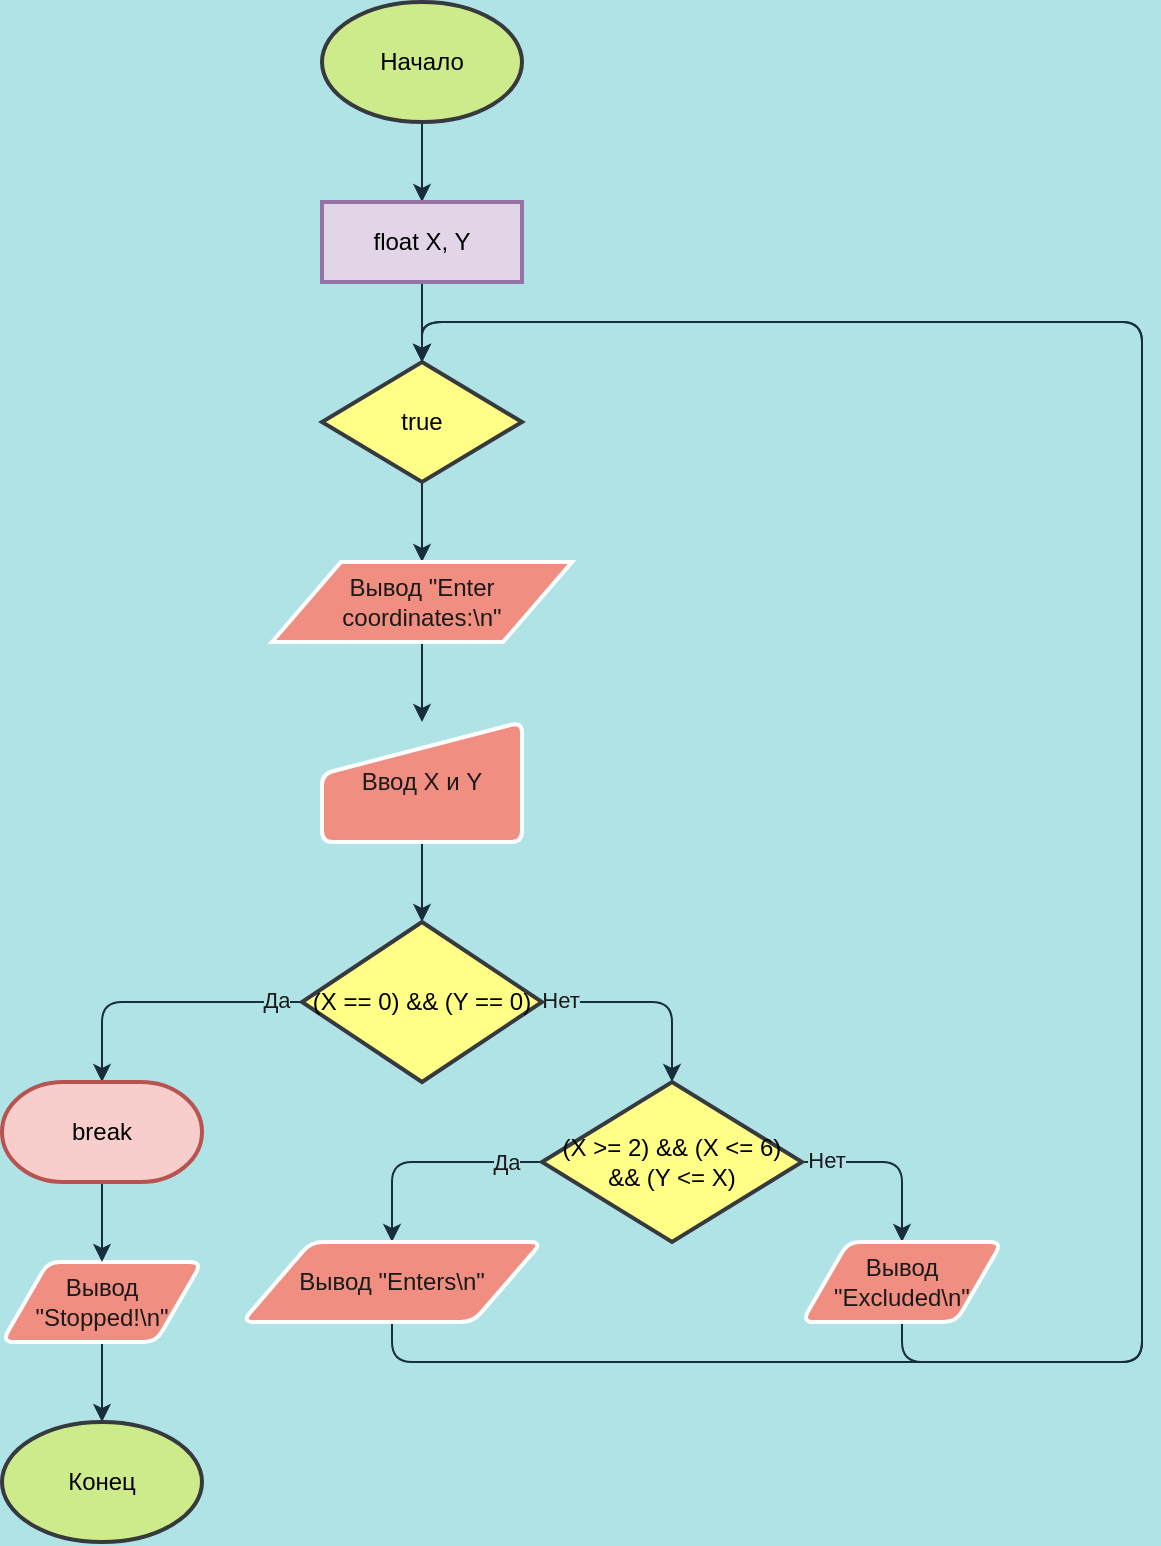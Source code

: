 <mxfile version="13.7.9" type="device" pages="3"><diagram id="mAFyhBWDX_GrwGTSO048" name="Лабораторная работа №1"><mxGraphModel dx="1550" dy="872" grid="1" gridSize="10" guides="1" tooltips="1" connect="1" arrows="1" fold="1" page="0" pageScale="1" pageWidth="827" pageHeight="1169" background="#B0E3E6" math="1" shadow="0"><root><mxCell id="G9plBw3bY8lThbfj6Zrf-0"/><mxCell id="G9plBw3bY8lThbfj6Zrf-1" parent="G9plBw3bY8lThbfj6Zrf-0"/><mxCell id="SLW2emgoAYWf_fvl0c-i-2" style="edgeStyle=orthogonalEdgeStyle;orthogonalLoop=1;jettySize=auto;html=1;exitX=0.5;exitY=1;exitDx=0;exitDy=0;exitPerimeter=0;entryX=0.5;entryY=0;entryDx=0;entryDy=0;strokeColor=#182E3E;labelBackgroundColor=#B0E3E6;fontColor=#1A1A1A;" parent="G9plBw3bY8lThbfj6Zrf-1" source="SLW2emgoAYWf_fvl0c-i-0" target="SLW2emgoAYWf_fvl0c-i-1" edge="1"><mxGeometry relative="1" as="geometry"/></mxCell><mxCell id="SLW2emgoAYWf_fvl0c-i-0" value="Начало" style="strokeWidth=2;html=1;shape=mxgraph.flowchart.start_1;whiteSpace=wrap;fillColor=#cdeb8b;strokeColor=#36393d;" parent="G9plBw3bY8lThbfj6Zrf-1" vertex="1"><mxGeometry x="310" y="120" width="100" height="60" as="geometry"/></mxCell><mxCell id="igZDjIELHNzp45EnL43Q-1" style="edgeStyle=orthogonalEdgeStyle;orthogonalLoop=1;jettySize=auto;html=1;exitX=0.5;exitY=1;exitDx=0;exitDy=0;entryX=0.5;entryY=0;entryDx=0;entryDy=0;entryPerimeter=0;strokeColor=#182E3E;labelBackgroundColor=#B0E3E6;fontColor=#1A1A1A;" parent="G9plBw3bY8lThbfj6Zrf-1" source="SLW2emgoAYWf_fvl0c-i-1" target="igZDjIELHNzp45EnL43Q-0" edge="1"><mxGeometry relative="1" as="geometry"/></mxCell><mxCell id="SLW2emgoAYWf_fvl0c-i-1" value="float X, Y" style="whiteSpace=wrap;html=1;absoluteArcSize=1;arcSize=14;strokeWidth=2;fillColor=#e1d5e7;strokeColor=#9673a6;" parent="G9plBw3bY8lThbfj6Zrf-1" vertex="1"><mxGeometry x="310" y="220" width="100" height="40" as="geometry"/></mxCell><mxCell id="cF2SJ4mD9viUwfjzxQLq-0" style="edgeStyle=orthogonalEdgeStyle;orthogonalLoop=1;jettySize=auto;html=1;exitX=0.5;exitY=1;exitDx=0;exitDy=0;exitPerimeter=0;entryX=0.5;entryY=0;entryDx=0;entryDy=0;strokeColor=#182E3E;labelBackgroundColor=#B0E3E6;fontColor=#1A1A1A;" parent="G9plBw3bY8lThbfj6Zrf-1" source="igZDjIELHNzp45EnL43Q-0" target="igZDjIELHNzp45EnL43Q-6" edge="1"><mxGeometry relative="1" as="geometry"/></mxCell><mxCell id="igZDjIELHNzp45EnL43Q-0" value="true" style="strokeWidth=2;html=1;shape=mxgraph.flowchart.decision;whiteSpace=wrap;fillColor=#ffff88;strokeColor=#36393d;" parent="G9plBw3bY8lThbfj6Zrf-1" vertex="1"><mxGeometry x="310" y="300" width="100" height="60" as="geometry"/></mxCell><mxCell id="cF2SJ4mD9viUwfjzxQLq-2" style="edgeStyle=orthogonalEdgeStyle;rounded=1;sketch=0;orthogonalLoop=1;jettySize=auto;html=1;exitX=0.5;exitY=1;exitDx=0;exitDy=0;entryX=0.5;entryY=0;entryDx=0;entryDy=0;strokeColor=#182E3E;labelBackgroundColor=#B0E3E6;fontColor=#1A1A1A;" parent="G9plBw3bY8lThbfj6Zrf-1" source="igZDjIELHNzp45EnL43Q-6" target="cF2SJ4mD9viUwfjzxQLq-1" edge="1"><mxGeometry relative="1" as="geometry"/></mxCell><mxCell id="igZDjIELHNzp45EnL43Q-6" value="Вывод &quot;Enter coordinates:\n&quot;" style="shape=parallelogram;html=1;strokeWidth=2;perimeter=parallelogramPerimeter;whiteSpace=wrap;arcSize=12;size=0.23;fillColor=#F08E81;fontColor=#1A1A1A;strokeColor=#FFFFFF;" parent="G9plBw3bY8lThbfj6Zrf-1" vertex="1"><mxGeometry x="285" y="400" width="150" height="40" as="geometry"/></mxCell><mxCell id="cF2SJ4mD9viUwfjzxQLq-4" style="edgeStyle=orthogonalEdgeStyle;rounded=1;sketch=0;orthogonalLoop=1;jettySize=auto;html=1;exitX=0.5;exitY=1;exitDx=0;exitDy=0;entryX=0.5;entryY=0;entryDx=0;entryDy=0;entryPerimeter=0;strokeColor=#182E3E;labelBackgroundColor=#B0E3E6;fontColor=#1A1A1A;" parent="G9plBw3bY8lThbfj6Zrf-1" source="cF2SJ4mD9viUwfjzxQLq-1" target="cF2SJ4mD9viUwfjzxQLq-3" edge="1"><mxGeometry relative="1" as="geometry"/></mxCell><mxCell id="cF2SJ4mD9viUwfjzxQLq-1" value="Ввод X и Y" style="html=1;strokeWidth=2;shape=manualInput;whiteSpace=wrap;rounded=1;size=26;arcSize=11;sketch=0;fillColor=#F08E81;fontColor=#1A1A1A;strokeColor=#FFFFFF;" parent="G9plBw3bY8lThbfj6Zrf-1" vertex="1"><mxGeometry x="310" y="480" width="100" height="60" as="geometry"/></mxCell><mxCell id="cF2SJ4mD9viUwfjzxQLq-10" style="edgeStyle=orthogonalEdgeStyle;rounded=1;sketch=0;orthogonalLoop=1;jettySize=auto;html=1;exitX=0;exitY=0.5;exitDx=0;exitDy=0;exitPerimeter=0;entryX=0.5;entryY=0;entryDx=0;entryDy=0;strokeColor=#182E3E;entryPerimeter=0;labelBackgroundColor=#B0E3E6;fontColor=#1A1A1A;" parent="G9plBw3bY8lThbfj6Zrf-1" source="cF2SJ4mD9viUwfjzxQLq-3" target="cF2SJ4mD9viUwfjzxQLq-6" edge="1"><mxGeometry relative="1" as="geometry"/></mxCell><mxCell id="MZqHm06f9qYiXyNxkGmc-0" value="Да" style="edgeLabel;html=1;align=center;verticalAlign=middle;resizable=0;points=[];fontColor=#1A1A1A;labelBackgroundColor=#B0E3E6;" parent="cF2SJ4mD9viUwfjzxQLq-10" vertex="1" connectable="0"><mxGeometry x="-0.816" y="-1" relative="1" as="geometry"><mxPoint as="offset"/></mxGeometry></mxCell><mxCell id="MZqHm06f9qYiXyNxkGmc-2" style="edgeStyle=orthogonalEdgeStyle;rounded=1;sketch=0;orthogonalLoop=1;jettySize=auto;html=1;exitX=1;exitY=0.5;exitDx=0;exitDy=0;exitPerimeter=0;entryX=0.5;entryY=0;entryDx=0;entryDy=0;entryPerimeter=0;strokeColor=#182E3E;labelBackgroundColor=#B0E3E6;fontColor=#1A1A1A;" parent="G9plBw3bY8lThbfj6Zrf-1" source="cF2SJ4mD9viUwfjzxQLq-3" target="MZqHm06f9qYiXyNxkGmc-1" edge="1"><mxGeometry relative="1" as="geometry"/></mxCell><mxCell id="MZqHm06f9qYiXyNxkGmc-3" value="Нет" style="edgeLabel;html=1;align=center;verticalAlign=middle;resizable=0;points=[];fontColor=#1A1A1A;labelBackgroundColor=#B0E3E6;" parent="MZqHm06f9qYiXyNxkGmc-2" vertex="1" connectable="0"><mxGeometry x="-0.838" y="1" relative="1" as="geometry"><mxPoint as="offset"/></mxGeometry></mxCell><mxCell id="cF2SJ4mD9viUwfjzxQLq-3" value="(X == 0) &amp;amp;&amp;amp; (Y == 0)" style="strokeWidth=2;html=1;shape=mxgraph.flowchart.decision;whiteSpace=wrap;fillColor=#ffff88;strokeColor=#36393d;" parent="G9plBw3bY8lThbfj6Zrf-1" vertex="1"><mxGeometry x="300" y="580" width="120" height="80" as="geometry"/></mxCell><mxCell id="l-uNbgESqqcKpap4mWmj-1" style="edgeStyle=orthogonalEdgeStyle;rounded=1;sketch=0;orthogonalLoop=1;jettySize=auto;html=1;exitX=0.5;exitY=1;exitDx=0;exitDy=0;entryX=0.5;entryY=0;entryDx=0;entryDy=0;entryPerimeter=0;strokeColor=#182E3E;labelBackgroundColor=#B0E3E6;fontColor=#1A1A1A;" parent="G9plBw3bY8lThbfj6Zrf-1" source="cF2SJ4mD9viUwfjzxQLq-5" target="cF2SJ4mD9viUwfjzxQLq-7" edge="1"><mxGeometry relative="1" as="geometry"/></mxCell><mxCell id="cF2SJ4mD9viUwfjzxQLq-5" value="Вывод &quot;Stopped!\n&quot;" style="shape=parallelogram;html=1;strokeWidth=2;perimeter=parallelogramPerimeter;whiteSpace=wrap;rounded=1;arcSize=12;size=0.23;sketch=0;fillColor=#F08E81;fontColor=#1A1A1A;strokeColor=#FFFFFF;" parent="G9plBw3bY8lThbfj6Zrf-1" vertex="1"><mxGeometry x="150" y="750" width="100" height="40" as="geometry"/></mxCell><mxCell id="l-uNbgESqqcKpap4mWmj-0" style="edgeStyle=orthogonalEdgeStyle;rounded=1;sketch=0;orthogonalLoop=1;jettySize=auto;html=1;exitX=0.5;exitY=1;exitDx=0;exitDy=0;exitPerimeter=0;entryX=0.5;entryY=0;entryDx=0;entryDy=0;strokeColor=#182E3E;labelBackgroundColor=#B0E3E6;fontColor=#1A1A1A;" parent="G9plBw3bY8lThbfj6Zrf-1" source="cF2SJ4mD9viUwfjzxQLq-6" target="cF2SJ4mD9viUwfjzxQLq-5" edge="1"><mxGeometry relative="1" as="geometry"/></mxCell><mxCell id="cF2SJ4mD9viUwfjzxQLq-6" value="break" style="strokeWidth=2;html=1;shape=mxgraph.flowchart.terminator;whiteSpace=wrap;rounded=0;sketch=0;fillColor=#f8cecc;strokeColor=#b85450;" parent="G9plBw3bY8lThbfj6Zrf-1" vertex="1"><mxGeometry x="150" y="660" width="100" height="50" as="geometry"/></mxCell><mxCell id="cF2SJ4mD9viUwfjzxQLq-7" value="Конец" style="strokeWidth=2;html=1;shape=mxgraph.flowchart.start_1;whiteSpace=wrap;fillColor=#cdeb8b;strokeColor=#36393d;" parent="G9plBw3bY8lThbfj6Zrf-1" vertex="1"><mxGeometry x="150" y="830" width="100" height="60" as="geometry"/></mxCell><mxCell id="MZqHm06f9qYiXyNxkGmc-6" style="edgeStyle=orthogonalEdgeStyle;rounded=1;sketch=0;orthogonalLoop=1;jettySize=auto;html=1;exitX=0;exitY=0.5;exitDx=0;exitDy=0;exitPerimeter=0;entryX=0.5;entryY=0;entryDx=0;entryDy=0;strokeColor=#182E3E;labelBackgroundColor=#B0E3E6;fontColor=#1A1A1A;" parent="G9plBw3bY8lThbfj6Zrf-1" source="MZqHm06f9qYiXyNxkGmc-1" target="MZqHm06f9qYiXyNxkGmc-4" edge="1"><mxGeometry relative="1" as="geometry"/></mxCell><mxCell id="MZqHm06f9qYiXyNxkGmc-8" value="Да" style="edgeLabel;html=1;align=center;verticalAlign=middle;resizable=0;points=[];fontColor=#1A1A1A;labelBackgroundColor=#B0E3E6;" parent="MZqHm06f9qYiXyNxkGmc-6" vertex="1" connectable="0"><mxGeometry x="-0.683" relative="1" as="geometry"><mxPoint as="offset"/></mxGeometry></mxCell><mxCell id="MZqHm06f9qYiXyNxkGmc-7" style="edgeStyle=orthogonalEdgeStyle;rounded=1;sketch=0;orthogonalLoop=1;jettySize=auto;html=1;exitX=1;exitY=0.5;exitDx=0;exitDy=0;exitPerimeter=0;entryX=0.5;entryY=0;entryDx=0;entryDy=0;strokeColor=#182E3E;labelBackgroundColor=#B0E3E6;fontColor=#1A1A1A;" parent="G9plBw3bY8lThbfj6Zrf-1" source="MZqHm06f9qYiXyNxkGmc-1" target="MZqHm06f9qYiXyNxkGmc-5" edge="1"><mxGeometry relative="1" as="geometry"/></mxCell><mxCell id="MZqHm06f9qYiXyNxkGmc-9" value="Нет" style="edgeLabel;html=1;align=center;verticalAlign=middle;resizable=0;points=[];fontColor=#1A1A1A;labelBackgroundColor=#B0E3E6;" parent="MZqHm06f9qYiXyNxkGmc-7" vertex="1" connectable="0"><mxGeometry x="-0.747" y="1" relative="1" as="geometry"><mxPoint as="offset"/></mxGeometry></mxCell><mxCell id="MZqHm06f9qYiXyNxkGmc-1" value="(X &amp;gt;= 2) &amp;amp;&amp;amp; (X &amp;lt;= 6) &amp;amp;&amp;amp; (Y &amp;lt;= X)" style="strokeWidth=2;html=1;shape=mxgraph.flowchart.decision;whiteSpace=wrap;fillColor=#ffff88;strokeColor=#36393d;" parent="G9plBw3bY8lThbfj6Zrf-1" vertex="1"><mxGeometry x="420" y="660" width="130" height="80" as="geometry"/></mxCell><mxCell id="MZqHm06f9qYiXyNxkGmc-10" style="edgeStyle=orthogonalEdgeStyle;rounded=1;sketch=0;orthogonalLoop=1;jettySize=auto;html=1;exitX=0.5;exitY=1;exitDx=0;exitDy=0;entryX=0.5;entryY=0;entryDx=0;entryDy=0;entryPerimeter=0;strokeColor=#182E3E;labelBackgroundColor=#B0E3E6;fontColor=#1A1A1A;" parent="G9plBw3bY8lThbfj6Zrf-1" source="MZqHm06f9qYiXyNxkGmc-4" target="igZDjIELHNzp45EnL43Q-0" edge="1"><mxGeometry relative="1" as="geometry"><Array as="points"><mxPoint x="345" y="800"/><mxPoint x="720" y="800"/><mxPoint x="720" y="280"/><mxPoint x="360" y="280"/></Array></mxGeometry></mxCell><mxCell id="MZqHm06f9qYiXyNxkGmc-4" value="Вывод &quot;Enters\n&quot;" style="shape=parallelogram;html=1;strokeWidth=2;perimeter=parallelogramPerimeter;whiteSpace=wrap;rounded=1;arcSize=12;size=0.23;sketch=0;fillColor=#F08E81;fontColor=#1A1A1A;strokeColor=#FFFFFF;" parent="G9plBw3bY8lThbfj6Zrf-1" vertex="1"><mxGeometry x="270" y="740" width="150" height="40" as="geometry"/></mxCell><mxCell id="MZqHm06f9qYiXyNxkGmc-11" style="edgeStyle=orthogonalEdgeStyle;rounded=1;sketch=0;orthogonalLoop=1;jettySize=auto;html=1;exitX=0.5;exitY=1;exitDx=0;exitDy=0;strokeColor=#182E3E;entryX=0.5;entryY=0;entryDx=0;entryDy=0;entryPerimeter=0;labelBackgroundColor=#B0E3E6;fontColor=#1A1A1A;" parent="G9plBw3bY8lThbfj6Zrf-1" source="MZqHm06f9qYiXyNxkGmc-5" target="igZDjIELHNzp45EnL43Q-0" edge="1"><mxGeometry relative="1" as="geometry"><mxPoint x="470" y="82" as="targetPoint"/><Array as="points"><mxPoint x="600" y="800"/><mxPoint x="720" y="800"/><mxPoint x="720" y="280"/><mxPoint x="360" y="280"/></Array></mxGeometry></mxCell><mxCell id="MZqHm06f9qYiXyNxkGmc-5" value="Вывод &quot;Excluded\n&quot;" style="shape=parallelogram;html=1;strokeWidth=2;perimeter=parallelogramPerimeter;whiteSpace=wrap;rounded=1;arcSize=12;size=0.23;sketch=0;fillColor=#F08E81;fontColor=#1A1A1A;strokeColor=#FFFFFF;" parent="G9plBw3bY8lThbfj6Zrf-1" vertex="1"><mxGeometry x="550" y="740" width="100" height="40" as="geometry"/></mxCell></root></mxGraphModel></diagram><diagram id="1ipwxYkL5Cu0_ccPEHRP" name="Лабораторная работа №2"><mxGraphModel dx="1550" dy="872" grid="1" gridSize="10" guides="1" tooltips="1" connect="1" arrows="1" fold="1" page="0" pageScale="1" pageWidth="827" pageHeight="1169" background="#B0E3E6" math="1" shadow="0"><root><mxCell id="leu-T_1lMhwZ-TVotaKy-0"/><mxCell id="leu-T_1lMhwZ-TVotaKy-1" parent="leu-T_1lMhwZ-TVotaKy-0"/><mxCell id="JIE_nDlFo2T47g6fREPc-4" style="edgeStyle=orthogonalEdgeStyle;rounded=1;sketch=0;orthogonalLoop=1;jettySize=auto;html=1;exitX=0.5;exitY=1;exitDx=0;exitDy=0;exitPerimeter=0;strokeColor=#182E3E;entryX=0.5;entryY=0;entryDx=0;entryDy=0;fontColor=#1A1A1A;labelBackgroundColor=#B0E3E6;" parent="leu-T_1lMhwZ-TVotaKy-1" source="JIE_nDlFo2T47g6fREPc-0" target="JIE_nDlFo2T47g6fREPc-2" edge="1"><mxGeometry relative="1" as="geometry"><mxPoint x="260" y="280" as="targetPoint"/></mxGeometry></mxCell><mxCell id="JIE_nDlFo2T47g6fREPc-0" value="Начало" style="strokeWidth=2;html=1;shape=mxgraph.flowchart.start_1;whiteSpace=wrap;fillColor=#cdeb8b;strokeColor=#36393d;" parent="leu-T_1lMhwZ-TVotaKy-1" vertex="1"><mxGeometry x="200" y="180" width="100" height="60" as="geometry"/></mxCell><mxCell id="Hmft0LOQHw7HdtZDnzp7-7" style="edgeStyle=orthogonalEdgeStyle;rounded=1;sketch=0;orthogonalLoop=1;jettySize=auto;html=1;exitX=0.5;exitY=1;exitDx=0;exitDy=0;entryX=0.5;entryY=0;entryDx=0;entryDy=0;strokeColor=#182E3E;fontColor=#1A1A1A;labelBackgroundColor=#B0E3E6;" parent="leu-T_1lMhwZ-TVotaKy-1" source="JIE_nDlFo2T47g6fREPc-2" target="Hmft0LOQHw7HdtZDnzp7-2" edge="1"><mxGeometry relative="1" as="geometry"/></mxCell><mxCell id="JIE_nDlFo2T47g6fREPc-2" value="int X" style="whiteSpace=wrap;html=1;absoluteArcSize=1;arcSize=14;strokeWidth=2;fillColor=#e1d5e7;strokeColor=#9673a6;" parent="leu-T_1lMhwZ-TVotaKy-1" vertex="1"><mxGeometry x="200" y="280" width="100" height="40" as="geometry"/></mxCell><mxCell id="MKU-F4-Lv1ljW1yEYbeJ-2" style="edgeStyle=orthogonalEdgeStyle;rounded=1;sketch=0;orthogonalLoop=1;jettySize=auto;html=1;exitX=0.5;exitY=1;exitDx=0;exitDy=0;entryX=0.5;entryY=0;entryDx=0;entryDy=0;entryPerimeter=0;strokeColor=#182E3E;fontColor=#1A1A1A;labelBackgroundColor=#B0E3E6;" parent="leu-T_1lMhwZ-TVotaKy-1" source="JIE_nDlFo2T47g6fREPc-3" target="MKU-F4-Lv1ljW1yEYbeJ-1" edge="1"><mxGeometry relative="1" as="geometry"/></mxCell><mxCell id="JIE_nDlFo2T47g6fREPc-3" value="Вывод &quot;Enter numbers:\n&quot;" style="shape=parallelogram;html=1;strokeWidth=2;perimeter=parallelogramPerimeter;whiteSpace=wrap;rounded=1;arcSize=12;size=0.23;sketch=0;fillColor=#F08E81;fontColor=#1A1A1A;strokeColor=#FFFFFF;" parent="leu-T_1lMhwZ-TVotaKy-1" vertex="1"><mxGeometry x="190" y="680" width="120" height="40" as="geometry"/></mxCell><mxCell id="Hmft0LOQHw7HdtZDnzp7-4" style="edgeStyle=orthogonalEdgeStyle;rounded=1;sketch=0;orthogonalLoop=1;jettySize=auto;html=1;exitX=0.5;exitY=1;exitDx=0;exitDy=0;entryX=0.5;entryY=0;entryDx=0;entryDy=0;strokeColor=#182E3E;fontColor=#1A1A1A;labelBackgroundColor=#B0E3E6;" parent="leu-T_1lMhwZ-TVotaKy-1" source="Hmft0LOQHw7HdtZDnzp7-0" target="Hmft0LOQHw7HdtZDnzp7-3" edge="1"><mxGeometry relative="1" as="geometry"/></mxCell><mxCell id="Hmft0LOQHw7HdtZDnzp7-0" value="int numberSum = 0" style="whiteSpace=wrap;html=1;absoluteArcSize=1;arcSize=14;strokeWidth=2;fillColor=#e1d5e7;strokeColor=#9673a6;" parent="leu-T_1lMhwZ-TVotaKy-1" vertex="1"><mxGeometry x="195" y="520" width="110" height="40" as="geometry"/></mxCell><mxCell id="Hmft0LOQHw7HdtZDnzp7-5" style="edgeStyle=orthogonalEdgeStyle;rounded=1;sketch=0;orthogonalLoop=1;jettySize=auto;html=1;exitX=0.5;exitY=1;exitDx=0;exitDy=0;entryX=0.5;entryY=0;entryDx=0;entryDy=0;strokeColor=#182E3E;fontColor=#1A1A1A;labelBackgroundColor=#B0E3E6;" parent="leu-T_1lMhwZ-TVotaKy-1" source="Hmft0LOQHw7HdtZDnzp7-1" target="Hmft0LOQHw7HdtZDnzp7-0" edge="1"><mxGeometry relative="1" as="geometry"/></mxCell><mxCell id="Hmft0LOQHw7HdtZDnzp7-1" value="int numberAmount" style="whiteSpace=wrap;html=1;absoluteArcSize=1;arcSize=14;strokeWidth=2;fillColor=#e1d5e7;strokeColor=#9673a6;" parent="leu-T_1lMhwZ-TVotaKy-1" vertex="1"><mxGeometry x="195" y="440" width="110" height="40" as="geometry"/></mxCell><mxCell id="Hmft0LOQHw7HdtZDnzp7-6" style="edgeStyle=orthogonalEdgeStyle;rounded=1;sketch=0;orthogonalLoop=1;jettySize=auto;html=1;exitX=0.5;exitY=1;exitDx=0;exitDy=0;strokeColor=#182E3E;entryX=0.5;entryY=0;entryDx=0;entryDy=0;fontColor=#1A1A1A;labelBackgroundColor=#B0E3E6;" parent="leu-T_1lMhwZ-TVotaKy-1" source="Hmft0LOQHw7HdtZDnzp7-2" target="Hmft0LOQHw7HdtZDnzp7-1" edge="1"><mxGeometry relative="1" as="geometry"><mxPoint x="220" y="380" as="targetPoint"/></mxGeometry></mxCell><mxCell id="Hmft0LOQHw7HdtZDnzp7-2" value="int minNumber" style="whiteSpace=wrap;html=1;absoluteArcSize=1;arcSize=14;strokeWidth=2;fillColor=#e1d5e7;strokeColor=#9673a6;" parent="leu-T_1lMhwZ-TVotaKy-1" vertex="1"><mxGeometry x="200" y="360" width="100" height="40" as="geometry"/></mxCell><mxCell id="MKU-F4-Lv1ljW1yEYbeJ-0" style="edgeStyle=orthogonalEdgeStyle;rounded=1;sketch=0;orthogonalLoop=1;jettySize=auto;html=1;exitX=0.5;exitY=1;exitDx=0;exitDy=0;entryX=0.5;entryY=0;entryDx=0;entryDy=0;strokeColor=#182E3E;fontColor=#1A1A1A;labelBackgroundColor=#B0E3E6;" parent="leu-T_1lMhwZ-TVotaKy-1" source="Hmft0LOQHw7HdtZDnzp7-3" target="JIE_nDlFo2T47g6fREPc-3" edge="1"><mxGeometry relative="1" as="geometry"/></mxCell><mxCell id="Hmft0LOQHw7HdtZDnzp7-3" value="int positiveAmount = 0" style="whiteSpace=wrap;html=1;absoluteArcSize=1;arcSize=14;strokeWidth=2;fillColor=#e1d5e7;strokeColor=#9673a6;" parent="leu-T_1lMhwZ-TVotaKy-1" vertex="1"><mxGeometry x="185" y="600" width="130" height="40" as="geometry"/></mxCell><mxCell id="Ih4J4B_DoUF8g0AUkNLF-1" style="edgeStyle=orthogonalEdgeStyle;rounded=1;sketch=0;orthogonalLoop=1;jettySize=auto;html=1;exitX=0.5;exitY=1;exitDx=0;exitDy=0;exitPerimeter=0;strokeColor=#182E3E;fontColor=#1A1A1A;labelBackgroundColor=#B0E3E6;" parent="leu-T_1lMhwZ-TVotaKy-1" source="MKU-F4-Lv1ljW1yEYbeJ-1" target="Ih4J4B_DoUF8g0AUkNLF-0" edge="1"><mxGeometry relative="1" as="geometry"/></mxCell><mxCell id="MKU-F4-Lv1ljW1yEYbeJ-1" value="true" style="strokeWidth=2;html=1;shape=mxgraph.flowchart.decision;whiteSpace=wrap;fillColor=#ffff88;strokeColor=#36393d;" parent="leu-T_1lMhwZ-TVotaKy-1" vertex="1"><mxGeometry x="200" y="760" width="100" height="60" as="geometry"/></mxCell><mxCell id="Ih4J4B_DoUF8g0AUkNLF-3" style="edgeStyle=orthogonalEdgeStyle;rounded=1;sketch=0;orthogonalLoop=1;jettySize=auto;html=1;exitX=0.5;exitY=1;exitDx=0;exitDy=0;entryX=0.5;entryY=0;entryDx=0;entryDy=0;entryPerimeter=0;strokeColor=#182E3E;fontColor=#1A1A1A;labelBackgroundColor=#B0E3E6;" parent="leu-T_1lMhwZ-TVotaKy-1" source="Ih4J4B_DoUF8g0AUkNLF-0" target="Ih4J4B_DoUF8g0AUkNLF-2" edge="1"><mxGeometry relative="1" as="geometry"/></mxCell><mxCell id="Ih4J4B_DoUF8g0AUkNLF-0" value="Ввод X" style="html=1;strokeWidth=2;shape=manualInput;whiteSpace=wrap;rounded=1;size=26;arcSize=11;sketch=0;fillColor=#F08E81;fontColor=#1A1A1A;strokeColor=#FFFFFF;" parent="leu-T_1lMhwZ-TVotaKy-1" vertex="1"><mxGeometry x="200" y="860" width="100" height="60" as="geometry"/></mxCell><mxCell id="Ih4J4B_DoUF8g0AUkNLF-5" style="edgeStyle=orthogonalEdgeStyle;rounded=1;sketch=0;orthogonalLoop=1;jettySize=auto;html=1;exitX=0;exitY=0.5;exitDx=0;exitDy=0;exitPerimeter=0;entryX=0.5;entryY=0;entryDx=0;entryDy=0;entryPerimeter=0;strokeColor=#182E3E;fontColor=#1A1A1A;labelBackgroundColor=#B0E3E6;" parent="leu-T_1lMhwZ-TVotaKy-1" source="Ih4J4B_DoUF8g0AUkNLF-2" target="Ih4J4B_DoUF8g0AUkNLF-4" edge="1"><mxGeometry relative="1" as="geometry"/></mxCell><mxCell id="Ih4J4B_DoUF8g0AUkNLF-17" value="Да" style="edgeLabel;html=1;align=center;verticalAlign=middle;resizable=0;points=[];fontColor=#1A1A1A;labelBackgroundColor=#B0E3E6;" parent="Ih4J4B_DoUF8g0AUkNLF-5" vertex="1" connectable="0"><mxGeometry x="-0.608" relative="1" as="geometry"><mxPoint as="offset"/></mxGeometry></mxCell><mxCell id="Ih4J4B_DoUF8g0AUkNLF-19" style="edgeStyle=orthogonalEdgeStyle;rounded=1;sketch=0;orthogonalLoop=1;jettySize=auto;html=1;exitX=1;exitY=0.5;exitDx=0;exitDy=0;exitPerimeter=0;entryX=0.5;entryY=0;entryDx=0;entryDy=0;entryPerimeter=0;strokeColor=#182E3E;fontColor=#1A1A1A;labelBackgroundColor=#B0E3E6;" parent="leu-T_1lMhwZ-TVotaKy-1" source="Ih4J4B_DoUF8g0AUkNLF-2" target="Ih4J4B_DoUF8g0AUkNLF-18" edge="1"><mxGeometry relative="1" as="geometry"/></mxCell><mxCell id="Ih4J4B_DoUF8g0AUkNLF-21" value="Нет" style="edgeLabel;html=1;align=center;verticalAlign=middle;resizable=0;points=[];fontColor=#1A1A1A;labelBackgroundColor=#B0E3E6;" parent="Ih4J4B_DoUF8g0AUkNLF-19" vertex="1" connectable="0"><mxGeometry x="-0.743" relative="1" as="geometry"><mxPoint as="offset"/></mxGeometry></mxCell><mxCell id="Ih4J4B_DoUF8g0AUkNLF-2" value="X == 0" style="strokeWidth=2;html=1;shape=mxgraph.flowchart.decision;whiteSpace=wrap;fillColor=#ffff88;strokeColor=#36393d;" parent="leu-T_1lMhwZ-TVotaKy-1" vertex="1"><mxGeometry x="200" y="960" width="100" height="60" as="geometry"/></mxCell><mxCell id="Ih4J4B_DoUF8g0AUkNLF-8" style="edgeStyle=orthogonalEdgeStyle;rounded=1;sketch=0;orthogonalLoop=1;jettySize=auto;html=1;exitX=0.5;exitY=1;exitDx=0;exitDy=0;exitPerimeter=0;entryX=0.5;entryY=0;entryDx=0;entryDy=0;strokeColor=#182E3E;fontColor=#1A1A1A;labelBackgroundColor=#B0E3E6;" parent="leu-T_1lMhwZ-TVotaKy-1" source="Ih4J4B_DoUF8g0AUkNLF-4" target="Ih4J4B_DoUF8g0AUkNLF-7" edge="1"><mxGeometry relative="1" as="geometry"/></mxCell><mxCell id="Ih4J4B_DoUF8g0AUkNLF-4" value="break" style="strokeWidth=2;html=1;shape=mxgraph.flowchart.terminator;whiteSpace=wrap;rounded=0;sketch=0;fillColor=#f8cecc;strokeColor=#b85450;" parent="leu-T_1lMhwZ-TVotaKy-1" vertex="1"><mxGeometry x="100" y="1020" width="100" height="50" as="geometry"/></mxCell><mxCell id="Ih4J4B_DoUF8g0AUkNLF-16" style="edgeStyle=orthogonalEdgeStyle;rounded=1;sketch=0;orthogonalLoop=1;jettySize=auto;html=1;exitX=0.5;exitY=1;exitDx=0;exitDy=0;entryX=0.5;entryY=0;entryDx=0;entryDy=0;strokeColor=#182E3E;fontColor=#1A1A1A;labelBackgroundColor=#B0E3E6;" parent="leu-T_1lMhwZ-TVotaKy-1" source="Ih4J4B_DoUF8g0AUkNLF-7" target="Ih4J4B_DoUF8g0AUkNLF-9" edge="1"><mxGeometry relative="1" as="geometry"/></mxCell><mxCell id="Ih4J4B_DoUF8g0AUkNLF-7" value="int averageNumber = float(numberSum) / (numberAmount == 0) ? 1 : numberAmout;" style="whiteSpace=wrap;html=1;absoluteArcSize=1;arcSize=14;strokeWidth=2;fillColor=#e1d5e7;strokeColor=#9673a6;" parent="leu-T_1lMhwZ-TVotaKy-1" vertex="1"><mxGeometry x="45" y="1110" width="210" height="50" as="geometry"/></mxCell><mxCell id="Ih4J4B_DoUF8g0AUkNLF-15" style="edgeStyle=orthogonalEdgeStyle;rounded=1;sketch=0;orthogonalLoop=1;jettySize=auto;html=1;exitX=0.5;exitY=1;exitDx=0;exitDy=0;entryX=0.5;entryY=0;entryDx=0;entryDy=0;strokeColor=#182E3E;fontColor=#1A1A1A;labelBackgroundColor=#B0E3E6;" parent="leu-T_1lMhwZ-TVotaKy-1" source="Ih4J4B_DoUF8g0AUkNLF-9" target="Ih4J4B_DoUF8g0AUkNLF-10" edge="1"><mxGeometry relative="1" as="geometry"/></mxCell><mxCell id="Ih4J4B_DoUF8g0AUkNLF-9" value="Вывод &quot;Minimum number: &quot;, minNumber и перенос на новую строку" style="shape=parallelogram;strokeWidth=2;perimeter=parallelogramPerimeter;rounded=1;arcSize=12;size=0.23;sketch=0;fillColor=#F08E81;fontColor=#1A1A1A;strokeColor=#FFFFFF;horizontal=1;labelBorderColor=none;whiteSpace=wrap;" parent="leu-T_1lMhwZ-TVotaKy-1" vertex="1"><mxGeometry x="40" y="1200" width="220" height="40" as="geometry"/></mxCell><mxCell id="Ih4J4B_DoUF8g0AUkNLF-14" style="edgeStyle=orthogonalEdgeStyle;rounded=1;sketch=0;orthogonalLoop=1;jettySize=auto;html=1;exitX=0.5;exitY=1;exitDx=0;exitDy=0;entryX=0.5;entryY=0;entryDx=0;entryDy=0;strokeColor=#182E3E;fontColor=#1A1A1A;labelBackgroundColor=#B0E3E6;" parent="leu-T_1lMhwZ-TVotaKy-1" source="Ih4J4B_DoUF8g0AUkNLF-10" target="Ih4J4B_DoUF8g0AUkNLF-11" edge="1"><mxGeometry relative="1" as="geometry"/></mxCell><mxCell id="Ih4J4B_DoUF8g0AUkNLF-10" value="Вывод &quot;Average: &quot;, averageNumber и перенос на новую строку" style="shape=parallelogram;html=1;strokeWidth=2;perimeter=parallelogramPerimeter;whiteSpace=wrap;rounded=1;arcSize=12;size=0.23;sketch=0;fillColor=#F08E81;fontColor=#1A1A1A;strokeColor=#FFFFFF;" parent="leu-T_1lMhwZ-TVotaKy-1" vertex="1"><mxGeometry x="40" y="1280" width="220" height="40" as="geometry"/></mxCell><mxCell id="Ih4J4B_DoUF8g0AUkNLF-13" style="edgeStyle=orthogonalEdgeStyle;rounded=1;sketch=0;orthogonalLoop=1;jettySize=auto;html=1;exitX=0.5;exitY=1;exitDx=0;exitDy=0;entryX=0.5;entryY=0;entryDx=0;entryDy=0;entryPerimeter=0;strokeColor=#182E3E;fontColor=#1A1A1A;labelBackgroundColor=#B0E3E6;" parent="leu-T_1lMhwZ-TVotaKy-1" source="Ih4J4B_DoUF8g0AUkNLF-11" target="Ih4J4B_DoUF8g0AUkNLF-12" edge="1"><mxGeometry relative="1" as="geometry"/></mxCell><mxCell id="Ih4J4B_DoUF8g0AUkNLF-11" value="Вывод &quot;Positive numbers: &quot;, positiveAmount и перенос на новую строку" style="shape=parallelogram;html=1;strokeWidth=2;perimeter=parallelogramPerimeter;whiteSpace=wrap;rounded=1;arcSize=12;size=0.23;sketch=0;fillColor=#F08E81;fontColor=#1A1A1A;strokeColor=#FFFFFF;" parent="leu-T_1lMhwZ-TVotaKy-1" vertex="1"><mxGeometry x="40" y="1360" width="220" height="40" as="geometry"/></mxCell><mxCell id="Ih4J4B_DoUF8g0AUkNLF-12" value="Конец" style="strokeWidth=2;html=1;shape=mxgraph.flowchart.start_1;whiteSpace=wrap;fillColor=#cdeb8b;strokeColor=#36393d;" parent="leu-T_1lMhwZ-TVotaKy-1" vertex="1"><mxGeometry x="100" y="1440" width="100" height="60" as="geometry"/></mxCell><mxCell id="Ih4J4B_DoUF8g0AUkNLF-23" style="edgeStyle=orthogonalEdgeStyle;rounded=1;sketch=0;orthogonalLoop=1;jettySize=auto;html=1;exitX=0;exitY=0.5;exitDx=0;exitDy=0;exitPerimeter=0;entryX=0.5;entryY=0;entryDx=0;entryDy=0;strokeColor=#182E3E;fontColor=#1A1A1A;labelBackgroundColor=#B0E3E6;" parent="leu-T_1lMhwZ-TVotaKy-1" source="Ih4J4B_DoUF8g0AUkNLF-18" target="Ih4J4B_DoUF8g0AUkNLF-22" edge="1"><mxGeometry relative="1" as="geometry"/></mxCell><mxCell id="Ih4J4B_DoUF8g0AUkNLF-29" value="Да" style="edgeLabel;html=1;align=center;verticalAlign=middle;resizable=0;points=[];fontColor=#1A1A1A;labelBackgroundColor=#B0E3E6;" parent="Ih4J4B_DoUF8g0AUkNLF-23" vertex="1" connectable="0"><mxGeometry x="-0.631" relative="1" as="geometry"><mxPoint as="offset"/></mxGeometry></mxCell><mxCell id="Ih4J4B_DoUF8g0AUkNLF-26" style="edgeStyle=orthogonalEdgeStyle;rounded=1;sketch=0;orthogonalLoop=1;jettySize=auto;html=1;exitX=1;exitY=0.5;exitDx=0;exitDy=0;exitPerimeter=0;entryX=0.5;entryY=0;entryDx=0;entryDy=0;entryPerimeter=0;strokeColor=#182E3E;fontColor=#1A1A1A;labelBackgroundColor=#B0E3E6;" parent="leu-T_1lMhwZ-TVotaKy-1" source="Ih4J4B_DoUF8g0AUkNLF-18" target="Ih4J4B_DoUF8g0AUkNLF-25" edge="1"><mxGeometry relative="1" as="geometry"><Array as="points"><mxPoint x="580" y="1060"/><mxPoint x="580" y="1160"/><mxPoint x="480" y="1160"/></Array></mxGeometry></mxCell><mxCell id="Ih4J4B_DoUF8g0AUkNLF-31" value="Нет" style="edgeLabel;html=1;align=center;verticalAlign=middle;resizable=0;points=[];fontColor=#1A1A1A;labelBackgroundColor=#B0E3E6;" parent="Ih4J4B_DoUF8g0AUkNLF-26" vertex="1" connectable="0"><mxGeometry x="-0.862" relative="1" as="geometry"><mxPoint as="offset"/></mxGeometry></mxCell><mxCell id="Ih4J4B_DoUF8g0AUkNLF-18" value="&lt;font style=&quot;font-size: 12px&quot;&gt;(X &amp;lt;= minNumber) || (minNumber == 0)&lt;/font&gt;" style="strokeWidth=2;html=1;shape=mxgraph.flowchart.decision;whiteSpace=wrap;fillColor=#ffff88;strokeColor=#36393d;" parent="leu-T_1lMhwZ-TVotaKy-1" vertex="1"><mxGeometry x="410" y="1020" width="140" height="80" as="geometry"/></mxCell><mxCell id="Ih4J4B_DoUF8g0AUkNLF-27" style="edgeStyle=orthogonalEdgeStyle;rounded=1;sketch=0;orthogonalLoop=1;jettySize=auto;html=1;exitX=0.5;exitY=1;exitDx=0;exitDy=0;entryX=0.5;entryY=0;entryDx=0;entryDy=0;entryPerimeter=0;strokeColor=#182E3E;fontColor=#1A1A1A;labelBackgroundColor=#B0E3E6;" parent="leu-T_1lMhwZ-TVotaKy-1" source="Ih4J4B_DoUF8g0AUkNLF-22" target="Ih4J4B_DoUF8g0AUkNLF-25" edge="1"><mxGeometry relative="1" as="geometry"/></mxCell><mxCell id="Ih4J4B_DoUF8g0AUkNLF-22" value="minNumber = X" style="whiteSpace=wrap;html=1;absoluteArcSize=1;arcSize=14;strokeWidth=2;fillColor=#e1d5e7;strokeColor=#9673a6;" parent="leu-T_1lMhwZ-TVotaKy-1" vertex="1"><mxGeometry x="310" y="1100" width="100" height="40" as="geometry"/></mxCell><mxCell id="Ih4J4B_DoUF8g0AUkNLF-33" style="edgeStyle=orthogonalEdgeStyle;rounded=1;sketch=0;orthogonalLoop=1;jettySize=auto;html=1;exitX=0;exitY=0.5;exitDx=0;exitDy=0;exitPerimeter=0;entryX=0.5;entryY=0;entryDx=0;entryDy=0;strokeColor=#182E3E;fontColor=#1A1A1A;labelBackgroundColor=#B0E3E6;" parent="leu-T_1lMhwZ-TVotaKy-1" source="Ih4J4B_DoUF8g0AUkNLF-25" target="Ih4J4B_DoUF8g0AUkNLF-32" edge="1"><mxGeometry relative="1" as="geometry"/></mxCell><mxCell id="Ih4J4B_DoUF8g0AUkNLF-43" value="Да" style="edgeLabel;html=1;align=center;verticalAlign=middle;resizable=0;points=[];fontColor=#1A1A1A;labelBackgroundColor=#B0E3E6;" parent="Ih4J4B_DoUF8g0AUkNLF-33" vertex="1" connectable="0"><mxGeometry x="-0.693" relative="1" as="geometry"><mxPoint as="offset"/></mxGeometry></mxCell><mxCell id="Ih4J4B_DoUF8g0AUkNLF-38" style="edgeStyle=orthogonalEdgeStyle;rounded=1;sketch=0;orthogonalLoop=1;jettySize=auto;html=1;exitX=1;exitY=0.5;exitDx=0;exitDy=0;exitPerimeter=0;strokeColor=#182E3E;fontColor=#1A1A1A;labelBackgroundColor=#B0E3E6;" parent="leu-T_1lMhwZ-TVotaKy-1" source="Ih4J4B_DoUF8g0AUkNLF-25" edge="1"><mxGeometry relative="1" as="geometry"><mxPoint x="480.0" y="1320" as="targetPoint"/><Array as="points"><mxPoint x="580" y="1210"/><mxPoint x="580" y="1300"/><mxPoint x="480" y="1300"/></Array></mxGeometry></mxCell><mxCell id="Ih4J4B_DoUF8g0AUkNLF-42" value="Нет" style="edgeLabel;html=1;align=center;verticalAlign=middle;resizable=0;points=[];fontColor=#1A1A1A;labelBackgroundColor=#B0E3E6;" parent="Ih4J4B_DoUF8g0AUkNLF-38" vertex="1" connectable="0"><mxGeometry x="-0.89" relative="1" as="geometry"><mxPoint as="offset"/></mxGeometry></mxCell><mxCell id="Ih4J4B_DoUF8g0AUkNLF-25" value="X &amp;gt; 0" style="strokeWidth=2;html=1;shape=mxgraph.flowchart.decision;whiteSpace=wrap;fillColor=#ffff88;strokeColor=#36393d;" parent="leu-T_1lMhwZ-TVotaKy-1" vertex="1"><mxGeometry x="430" y="1180" width="100" height="60" as="geometry"/></mxCell><mxCell id="Ih4J4B_DoUF8g0AUkNLF-37" style="edgeStyle=orthogonalEdgeStyle;rounded=1;sketch=0;orthogonalLoop=1;jettySize=auto;html=1;exitX=0.5;exitY=1;exitDx=0;exitDy=0;entryX=0.5;entryY=0;entryDx=0;entryDy=0;strokeColor=#182E3E;fontColor=#1A1A1A;labelBackgroundColor=#B0E3E6;" parent="leu-T_1lMhwZ-TVotaKy-1" source="Ih4J4B_DoUF8g0AUkNLF-32" target="Ih4J4B_DoUF8g0AUkNLF-34" edge="1"><mxGeometry relative="1" as="geometry"/></mxCell><mxCell id="Ih4J4B_DoUF8g0AUkNLF-32" value="positiveAmount++" style="whiteSpace=wrap;html=1;absoluteArcSize=1;arcSize=14;strokeWidth=2;fillColor=#e1d5e7;strokeColor=#9673a6;" parent="leu-T_1lMhwZ-TVotaKy-1" vertex="1"><mxGeometry x="310" y="1240" width="100" height="40" as="geometry"/></mxCell><mxCell id="Ih4J4B_DoUF8g0AUkNLF-36" style="edgeStyle=orthogonalEdgeStyle;rounded=1;sketch=0;orthogonalLoop=1;jettySize=auto;html=1;exitX=0.5;exitY=1;exitDx=0;exitDy=0;entryX=0.5;entryY=0;entryDx=0;entryDy=0;strokeColor=#182E3E;fontColor=#1A1A1A;labelBackgroundColor=#B0E3E6;" parent="leu-T_1lMhwZ-TVotaKy-1" source="Ih4J4B_DoUF8g0AUkNLF-34" target="Ih4J4B_DoUF8g0AUkNLF-35" edge="1"><mxGeometry relative="1" as="geometry"/></mxCell><mxCell id="Ih4J4B_DoUF8g0AUkNLF-34" value="numberSum += X" style="whiteSpace=wrap;html=1;absoluteArcSize=1;arcSize=14;strokeWidth=2;fillColor=#e1d5e7;strokeColor=#9673a6;" parent="leu-T_1lMhwZ-TVotaKy-1" vertex="1"><mxGeometry x="430" y="1320" width="100" height="40" as="geometry"/></mxCell><mxCell id="Ih4J4B_DoUF8g0AUkNLF-44" style="edgeStyle=orthogonalEdgeStyle;rounded=1;sketch=0;orthogonalLoop=1;jettySize=auto;html=1;exitX=0.5;exitY=1;exitDx=0;exitDy=0;entryX=0.5;entryY=0;entryDx=0;entryDy=0;entryPerimeter=0;strokeColor=#182E3E;fontColor=#1A1A1A;labelBackgroundColor=#B0E3E6;" parent="leu-T_1lMhwZ-TVotaKy-1" source="Ih4J4B_DoUF8g0AUkNLF-35" target="MKU-F4-Lv1ljW1yEYbeJ-1" edge="1"><mxGeometry relative="1" as="geometry"><Array as="points"><mxPoint x="480" y="1460"/><mxPoint x="620" y="1460"/><mxPoint x="620" y="740"/><mxPoint x="250" y="740"/></Array></mxGeometry></mxCell><mxCell id="Ih4J4B_DoUF8g0AUkNLF-35" value="numberAmount++" style="whiteSpace=wrap;html=1;absoluteArcSize=1;arcSize=14;strokeWidth=2;fillColor=#e1d5e7;strokeColor=#9673a6;" parent="leu-T_1lMhwZ-TVotaKy-1" vertex="1"><mxGeometry x="430" y="1400" width="100" height="40" as="geometry"/></mxCell></root></mxGraphModel></diagram><diagram id="C5RBs43oDa-KdzZeNtuy" name="Лабораторная работа №3"><mxGraphModel dx="1550" dy="472" grid="1" gridSize="10" guides="1" tooltips="1" connect="1" arrows="1" fold="1" page="0" pageScale="1" pageWidth="827" pageHeight="1169" background="#B0E3E6" math="1" shadow="0"><root><mxCell id="WIyWlLk6GJQsqaUBKTNV-0"/><mxCell id="WIyWlLk6GJQsqaUBKTNV-1" parent="WIyWlLk6GJQsqaUBKTNV-0"/><mxCell id="UGctUr3Ylq8vlaAo-nDq-68" style="edgeStyle=orthogonalEdgeStyle;rounded=1;comic=0;sketch=0;orthogonalLoop=1;jettySize=auto;html=1;exitX=0.5;exitY=1;exitDx=0;exitDy=0;exitPerimeter=0;entryX=0.5;entryY=0;entryDx=0;entryDy=0;startFill=1;endFill=1;strokeColor=#182E3E;fontColor=#1A1A1A;labelBackgroundColor=#B0E3E6;" parent="WIyWlLk6GJQsqaUBKTNV-1" source="UGctUr3Ylq8vlaAo-nDq-66" target="UGctUr3Ylq8vlaAo-nDq-67" edge="1"><mxGeometry relative="1" as="geometry"/></mxCell><mxCell id="UGctUr3Ylq8vlaAo-nDq-66" value="Начало" style="strokeWidth=2;html=1;shape=mxgraph.flowchart.start_1;whiteSpace=wrap;rounded=1;fillColor=#cdeb8b;strokeColor=#36393d;" parent="WIyWlLk6GJQsqaUBKTNV-1" vertex="1"><mxGeometry x="150" y="460" width="100" height="60" as="geometry"/></mxCell><mxCell id="UGctUr3Ylq8vlaAo-nDq-70" style="edgeStyle=orthogonalEdgeStyle;rounded=1;comic=0;sketch=0;orthogonalLoop=1;jettySize=auto;html=1;exitX=0.5;exitY=1;exitDx=0;exitDy=0;startFill=1;endFill=1;strokeColor=#182E3E;fontColor=#1A1A1A;entryX=0.5;entryY=0;entryDx=0;entryDy=0;labelBackgroundColor=#B0E3E6;" parent="WIyWlLk6GJQsqaUBKTNV-1" source="UGctUr3Ylq8vlaAo-nDq-67" target="UGctUr3Ylq8vlaAo-nDq-69" edge="1"><mxGeometry relative="1" as="geometry"/></mxCell><mxCell id="UGctUr3Ylq8vlaAo-nDq-67" value="int N" style="rounded=1;whiteSpace=wrap;html=1;absoluteArcSize=1;arcSize=14;strokeWidth=2;fillColor=#e1d5e7;strokeColor=#9673a6;" parent="WIyWlLk6GJQsqaUBKTNV-1" vertex="1"><mxGeometry x="150" y="560" width="100" height="40" as="geometry"/></mxCell><mxCell id="UGctUr3Ylq8vlaAo-nDq-73" style="edgeStyle=orthogonalEdgeStyle;rounded=1;comic=0;sketch=0;orthogonalLoop=1;jettySize=auto;html=1;exitX=1;exitY=0.25;exitDx=0;exitDy=0;entryX=0;entryY=0.5;entryDx=0;entryDy=0;startFill=1;endFill=1;strokeColor=#182E3E;fontColor=#1A1A1A;labelBackgroundColor=#B0E3E6;" parent="WIyWlLk6GJQsqaUBKTNV-1" source="UGctUr3Ylq8vlaAo-nDq-69" target="UGctUr3Ylq8vlaAo-nDq-72" edge="1"><mxGeometry relative="1" as="geometry"/></mxCell><mxCell id="UGctUr3Ylq8vlaAo-nDq-69" value="Вывод &quot;Enter number N:&quot;" style="shape=parallelogram;html=1;strokeWidth=2;perimeter=parallelogramPerimeter;whiteSpace=wrap;rounded=1;arcSize=12;size=0.23;fillColor=#F08E81;fontColor=#1A1A1A;strokeColor=#FFFFFF;" parent="WIyWlLk6GJQsqaUBKTNV-1" vertex="1"><mxGeometry x="100" y="640" width="200" height="40" as="geometry"/></mxCell><mxCell id="UGctUr3Ylq8vlaAo-nDq-77" style="edgeStyle=orthogonalEdgeStyle;rounded=1;comic=0;sketch=0;orthogonalLoop=1;jettySize=auto;html=1;exitX=0.5;exitY=1;exitDx=0;exitDy=0;entryX=0.5;entryY=0;entryDx=0;entryDy=0;entryPerimeter=0;startFill=1;endFill=1;strokeColor=#182E3E;fontColor=#1A1A1A;labelBackgroundColor=#B0E3E6;" parent="WIyWlLk6GJQsqaUBKTNV-1" source="UGctUr3Ylq8vlaAo-nDq-71" target="UGctUr3Ylq8vlaAo-nDq-76" edge="1"><mxGeometry relative="1" as="geometry"/></mxCell><mxCell id="UGctUr3Ylq8vlaAo-nDq-71" value="int dozens = 10" style="rounded=1;whiteSpace=wrap;html=1;absoluteArcSize=1;arcSize=14;strokeWidth=2;fillColor=#e1d5e7;strokeColor=#9673a6;" parent="WIyWlLk6GJQsqaUBKTNV-1" vertex="1"><mxGeometry x="360" y="720" width="100" height="40" as="geometry"/></mxCell><mxCell id="UGctUr3Ylq8vlaAo-nDq-75" style="edgeStyle=orthogonalEdgeStyle;rounded=1;comic=0;sketch=0;orthogonalLoop=1;jettySize=auto;html=1;exitX=0.5;exitY=1;exitDx=0;exitDy=0;startFill=1;endFill=1;strokeColor=#182E3E;fontColor=#1A1A1A;entryX=0.5;entryY=0;entryDx=0;entryDy=0;labelBackgroundColor=#B0E3E6;" parent="WIyWlLk6GJQsqaUBKTNV-1" source="UGctUr3Ylq8vlaAo-nDq-72" target="UGctUr3Ylq8vlaAo-nDq-71" edge="1"><mxGeometry relative="1" as="geometry"/></mxCell><mxCell id="UGctUr3Ylq8vlaAo-nDq-72" value="Ввод числа N" style="html=1;strokeWidth=2;shape=manualInput;whiteSpace=wrap;rounded=1;size=26;arcSize=11;fillColor=#F08E81;fontColor=#1A1A1A;strokeColor=#FFFFFF;" parent="WIyWlLk6GJQsqaUBKTNV-1" vertex="1"><mxGeometry x="360" y="620" width="100" height="60" as="geometry"/></mxCell><mxCell id="UGctUr3Ylq8vlaAo-nDq-79" style="edgeStyle=orthogonalEdgeStyle;rounded=1;comic=0;sketch=0;orthogonalLoop=1;jettySize=auto;html=1;exitX=0;exitY=0.5;exitDx=0;exitDy=0;exitPerimeter=0;entryX=1;entryY=0.5;entryDx=0;entryDy=0;startFill=1;endFill=1;strokeColor=#182E3E;fontColor=#1A1A1A;labelBackgroundColor=#B0E3E6;" parent="WIyWlLk6GJQsqaUBKTNV-1" source="UGctUr3Ylq8vlaAo-nDq-76" target="UGctUr3Ylq8vlaAo-nDq-78" edge="1"><mxGeometry relative="1" as="geometry"/></mxCell><mxCell id="UGctUr3Ylq8vlaAo-nDq-126" value="Да" style="edgeLabel;html=1;align=center;verticalAlign=middle;resizable=0;points=[];fontColor=#1A1A1A;labelBackgroundColor=#B0E3E6;" parent="UGctUr3Ylq8vlaAo-nDq-79" vertex="1" connectable="0"><mxGeometry x="-0.389" relative="1" as="geometry"><mxPoint as="offset"/></mxGeometry></mxCell><mxCell id="UGctUr3Ylq8vlaAo-nDq-83" style="edgeStyle=orthogonalEdgeStyle;rounded=1;comic=0;sketch=0;orthogonalLoop=1;jettySize=auto;html=1;exitX=1;exitY=0.5;exitDx=0;exitDy=0;exitPerimeter=0;startFill=1;endFill=1;strokeColor=#182E3E;fontColor=#1A1A1A;entryX=0.5;entryY=0;entryDx=0;entryDy=0;labelBackgroundColor=#B0E3E6;" parent="WIyWlLk6GJQsqaUBKTNV-1" source="UGctUr3Ylq8vlaAo-nDq-76" target="UGctUr3Ylq8vlaAo-nDq-80" edge="1"><mxGeometry relative="1" as="geometry"><mxPoint x="340" y="990" as="targetPoint"/></mxGeometry></mxCell><mxCell id="UGctUr3Ylq8vlaAo-nDq-125" value="Нет" style="edgeLabel;html=1;align=center;verticalAlign=middle;resizable=0;points=[];fontColor=#1A1A1A;labelBackgroundColor=#B0E3E6;" parent="UGctUr3Ylq8vlaAo-nDq-83" vertex="1" connectable="0"><mxGeometry x="-0.894" relative="1" as="geometry"><mxPoint as="offset"/></mxGeometry></mxCell><mxCell id="UGctUr3Ylq8vlaAo-nDq-76" value="N &amp;gt;= 2" style="strokeWidth=2;html=1;shape=mxgraph.flowchart.decision;whiteSpace=wrap;rounded=1;fillColor=#ffff88;strokeColor=#36393d;" parent="WIyWlLk6GJQsqaUBKTNV-1" vertex="1"><mxGeometry x="360" y="800" width="100" height="60" as="geometry"/></mxCell><mxCell id="UGctUr3Ylq8vlaAo-nDq-82" style="edgeStyle=orthogonalEdgeStyle;rounded=1;comic=0;sketch=0;orthogonalLoop=1;jettySize=auto;html=1;exitX=0.5;exitY=1;exitDx=0;exitDy=0;entryX=0.5;entryY=0;entryDx=0;entryDy=0;startFill=1;endFill=1;strokeColor=#182E3E;fontColor=#1A1A1A;labelBackgroundColor=#B0E3E6;" parent="WIyWlLk6GJQsqaUBKTNV-1" source="UGctUr3Ylq8vlaAo-nDq-78" target="UGctUr3Ylq8vlaAo-nDq-80" edge="1"><mxGeometry relative="1" as="geometry"/></mxCell><mxCell id="UGctUr3Ylq8vlaAo-nDq-78" value="Вывод &quot;2 &quot;" style="shape=parallelogram;html=1;strokeWidth=2;perimeter=parallelogramPerimeter;whiteSpace=wrap;rounded=1;arcSize=12;size=0.23;fillColor=#F08E81;fontColor=#1A1A1A;strokeColor=#FFFFFF;" parent="WIyWlLk6GJQsqaUBKTNV-1" vertex="1"><mxGeometry x="220" y="810" width="100" height="40" as="geometry"/></mxCell><mxCell id="UGctUr3Ylq8vlaAo-nDq-85" style="edgeStyle=orthogonalEdgeStyle;rounded=1;comic=0;sketch=0;orthogonalLoop=1;jettySize=auto;html=1;exitX=0.5;exitY=1;exitDx=0;exitDy=0;entryX=0.5;entryY=0;entryDx=0;entryDy=0;entryPerimeter=0;startFill=1;endFill=1;strokeColor=#182E3E;fontColor=#1A1A1A;labelBackgroundColor=#B0E3E6;" parent="WIyWlLk6GJQsqaUBKTNV-1" source="UGctUr3Ylq8vlaAo-nDq-80" target="UGctUr3Ylq8vlaAo-nDq-84" edge="1"><mxGeometry relative="1" as="geometry"/></mxCell><mxCell id="UGctUr3Ylq8vlaAo-nDq-80" value="int i = 3" style="rounded=1;whiteSpace=wrap;html=1;absoluteArcSize=1;arcSize=14;strokeWidth=2;fillColor=#e1d5e7;strokeColor=#9673a6;" parent="WIyWlLk6GJQsqaUBKTNV-1" vertex="1"><mxGeometry x="220" y="900" width="100" height="40" as="geometry"/></mxCell><mxCell id="UGctUr3Ylq8vlaAo-nDq-90" style="edgeStyle=orthogonalEdgeStyle;rounded=1;comic=0;sketch=0;orthogonalLoop=1;jettySize=auto;html=1;exitX=0;exitY=0.5;exitDx=0;exitDy=0;exitPerimeter=0;entryX=0.5;entryY=0;entryDx=0;entryDy=0;startFill=1;endFill=1;strokeColor=#182E3E;fontColor=#1A1A1A;labelBackgroundColor=#B0E3E6;" parent="WIyWlLk6GJQsqaUBKTNV-1" source="UGctUr3Ylq8vlaAo-nDq-84" target="UGctUr3Ylq8vlaAo-nDq-87" edge="1"><mxGeometry relative="1" as="geometry"/></mxCell><mxCell id="UGctUr3Ylq8vlaAo-nDq-127" value="Да" style="edgeLabel;html=1;align=center;verticalAlign=middle;resizable=0;points=[];fontColor=#1A1A1A;labelBackgroundColor=#B0E3E6;" parent="UGctUr3Ylq8vlaAo-nDq-90" vertex="1" connectable="0"><mxGeometry x="-0.608" y="-1" relative="1" as="geometry"><mxPoint as="offset"/></mxGeometry></mxCell><mxCell id="UGctUr3Ylq8vlaAo-nDq-117" style="edgeStyle=orthogonalEdgeStyle;comic=0;sketch=0;orthogonalLoop=1;jettySize=auto;html=1;exitX=1;exitY=0.5;exitDx=0;exitDy=0;exitPerimeter=0;entryX=0.5;entryY=0;entryDx=0;entryDy=0;entryPerimeter=0;startFill=1;endFill=1;strokeColor=#182E3E;fontColor=#1A1A1A;rounded=1;labelBackgroundColor=#B0E3E6;" parent="WIyWlLk6GJQsqaUBKTNV-1" source="UGctUr3Ylq8vlaAo-nDq-84" target="UGctUr3Ylq8vlaAo-nDq-116" edge="1"><mxGeometry relative="1" as="geometry"><Array as="points"><mxPoint x="640" y="1010"/><mxPoint x="640" y="1760"/><mxPoint x="200" y="1760"/></Array></mxGeometry></mxCell><mxCell id="UGctUr3Ylq8vlaAo-nDq-128" value="Нет" style="edgeLabel;html=1;align=center;verticalAlign=middle;resizable=0;points=[];fontColor=#1A1A1A;labelBackgroundColor=#B0E3E6;" parent="UGctUr3Ylq8vlaAo-nDq-117" vertex="1" connectable="0"><mxGeometry x="-0.979" y="1" relative="1" as="geometry"><mxPoint as="offset"/></mxGeometry></mxCell><mxCell id="UGctUr3Ylq8vlaAo-nDq-84" value="i &amp;lt;= N" style="strokeWidth=2;html=1;shape=mxgraph.flowchart.decision;whiteSpace=wrap;rounded=1;fillColor=#ffff88;strokeColor=#36393d;" parent="WIyWlLk6GJQsqaUBKTNV-1" vertex="1"><mxGeometry x="390" y="980" width="100" height="60" as="geometry"/></mxCell><mxCell id="UGctUr3Ylq8vlaAo-nDq-89" style="edgeStyle=orthogonalEdgeStyle;rounded=1;comic=0;sketch=0;orthogonalLoop=1;jettySize=auto;html=1;exitX=0.5;exitY=1;exitDx=0;exitDy=0;entryX=0.5;entryY=0;entryDx=0;entryDy=0;startFill=1;endFill=1;strokeColor=#182E3E;fontColor=#1A1A1A;labelBackgroundColor=#B0E3E6;" parent="WIyWlLk6GJQsqaUBKTNV-1" source="UGctUr3Ylq8vlaAo-nDq-87" target="UGctUr3Ylq8vlaAo-nDq-88" edge="1"><mxGeometry relative="1" as="geometry"/></mxCell><mxCell id="UGctUr3Ylq8vlaAo-nDq-87" value="bool prime = true" style="rounded=1;whiteSpace=wrap;html=1;absoluteArcSize=1;arcSize=14;strokeWidth=2;fillColor=#e1d5e7;strokeColor=#9673a6;" parent="WIyWlLk6GJQsqaUBKTNV-1" vertex="1"><mxGeometry x="290" y="1040" width="100" height="40" as="geometry"/></mxCell><mxCell id="UGctUr3Ylq8vlaAo-nDq-92" style="edgeStyle=orthogonalEdgeStyle;rounded=1;comic=0;sketch=0;orthogonalLoop=1;jettySize=auto;html=1;exitX=0.5;exitY=1;exitDx=0;exitDy=0;entryX=0.5;entryY=0;entryDx=0;entryDy=0;entryPerimeter=0;startFill=1;endFill=1;strokeColor=#182E3E;fontColor=#1A1A1A;labelBackgroundColor=#B0E3E6;" parent="WIyWlLk6GJQsqaUBKTNV-1" source="UGctUr3Ylq8vlaAo-nDq-88" target="UGctUr3Ylq8vlaAo-nDq-91" edge="1"><mxGeometry relative="1" as="geometry"/></mxCell><mxCell id="UGctUr3Ylq8vlaAo-nDq-88" value="int j = 3" style="rounded=1;whiteSpace=wrap;html=1;absoluteArcSize=1;arcSize=14;strokeWidth=2;fillColor=#e1d5e7;strokeColor=#9673a6;" parent="WIyWlLk6GJQsqaUBKTNV-1" vertex="1"><mxGeometry x="290" y="1120" width="100" height="40" as="geometry"/></mxCell><mxCell id="UGctUr3Ylq8vlaAo-nDq-96" style="edgeStyle=orthogonalEdgeStyle;rounded=1;comic=0;sketch=0;orthogonalLoop=1;jettySize=auto;html=1;exitX=0;exitY=0.5;exitDx=0;exitDy=0;exitPerimeter=0;entryX=0.5;entryY=0;entryDx=0;entryDy=0;startFill=1;endFill=1;strokeColor=#182E3E;fontColor=#1A1A1A;labelBackgroundColor=#B0E3E6;" parent="WIyWlLk6GJQsqaUBKTNV-1" source="UGctUr3Ylq8vlaAo-nDq-91" target="UGctUr3Ylq8vlaAo-nDq-94" edge="1"><mxGeometry relative="1" as="geometry"/></mxCell><mxCell id="UGctUr3Ylq8vlaAo-nDq-129" value="Да" style="edgeLabel;html=1;align=center;verticalAlign=middle;resizable=0;points=[];fontColor=#1A1A1A;labelBackgroundColor=#B0E3E6;" parent="UGctUr3Ylq8vlaAo-nDq-96" vertex="1" connectable="0"><mxGeometry x="-0.77" relative="1" as="geometry"><mxPoint as="offset"/></mxGeometry></mxCell><mxCell id="UGctUr3Ylq8vlaAo-nDq-99" style="edgeStyle=orthogonalEdgeStyle;rounded=1;comic=0;sketch=0;orthogonalLoop=1;jettySize=auto;html=1;exitX=1;exitY=0.5;exitDx=0;exitDy=0;exitPerimeter=0;entryX=0.5;entryY=0;entryDx=0;entryDy=0;entryPerimeter=0;startFill=1;endFill=1;strokeColor=#182E3E;fontColor=#1A1A1A;labelBackgroundColor=#B0E3E6;" parent="WIyWlLk6GJQsqaUBKTNV-1" source="UGctUr3Ylq8vlaAo-nDq-91" target="UGctUr3Ylq8vlaAo-nDq-98" edge="1"><mxGeometry relative="1" as="geometry"/></mxCell><mxCell id="UGctUr3Ylq8vlaAo-nDq-130" value="Нет" style="edgeLabel;html=1;align=center;verticalAlign=middle;resizable=0;points=[];fontColor=#1A1A1A;labelBackgroundColor=#B0E3E6;" parent="UGctUr3Ylq8vlaAo-nDq-99" vertex="1" connectable="0"><mxGeometry x="-0.807" relative="1" as="geometry"><mxPoint as="offset"/></mxGeometry></mxCell><mxCell id="UGctUr3Ylq8vlaAo-nDq-91" value="prime &amp;amp;&amp;amp; (j * j &amp;lt;= i)" style="strokeWidth=2;html=1;shape=mxgraph.flowchart.decision;whiteSpace=wrap;rounded=1;fillColor=#ffff88;strokeColor=#36393d;" parent="WIyWlLk6GJQsqaUBKTNV-1" vertex="1"><mxGeometry x="275" y="1200" width="130" height="90" as="geometry"/></mxCell><mxCell id="UGctUr3Ylq8vlaAo-nDq-93" style="edgeStyle=orthogonalEdgeStyle;rounded=1;comic=0;sketch=0;orthogonalLoop=1;jettySize=auto;html=1;exitX=0.5;exitY=1;exitDx=0;exitDy=0;entryX=0.5;entryY=0;entryDx=0;entryDy=0;startFill=1;endFill=1;strokeColor=#182E3E;fontColor=#1A1A1A;labelBackgroundColor=#B0E3E6;" parent="WIyWlLk6GJQsqaUBKTNV-1" source="UGctUr3Ylq8vlaAo-nDq-94" target="UGctUr3Ylq8vlaAo-nDq-95" edge="1"><mxGeometry relative="1" as="geometry"/></mxCell><mxCell id="UGctUr3Ylq8vlaAo-nDq-94" value="prime = (i % j) == 0" style="rounded=1;whiteSpace=wrap;html=1;absoluteArcSize=1;arcSize=14;strokeWidth=2;fillColor=#e1d5e7;strokeColor=#9673a6;" parent="WIyWlLk6GJQsqaUBKTNV-1" vertex="1"><mxGeometry x="162.5" y="1300" width="125" height="40" as="geometry"/></mxCell><mxCell id="UGctUr3Ylq8vlaAo-nDq-97" style="edgeStyle=orthogonalEdgeStyle;rounded=1;comic=0;sketch=0;orthogonalLoop=1;jettySize=auto;html=1;exitX=1;exitY=0.5;exitDx=0;exitDy=0;entryX=0.5;entryY=1;entryDx=0;entryDy=0;entryPerimeter=0;startFill=1;endFill=1;strokeColor=#182E3E;fontColor=#1A1A1A;labelBackgroundColor=#B0E3E6;" parent="WIyWlLk6GJQsqaUBKTNV-1" source="UGctUr3Ylq8vlaAo-nDq-95" target="UGctUr3Ylq8vlaAo-nDq-91" edge="1"><mxGeometry relative="1" as="geometry"/></mxCell><mxCell id="UGctUr3Ylq8vlaAo-nDq-95" value="j += 2" style="rounded=1;whiteSpace=wrap;html=1;absoluteArcSize=1;arcSize=14;strokeWidth=2;fillColor=#e1d5e7;strokeColor=#9673a6;" parent="WIyWlLk6GJQsqaUBKTNV-1" vertex="1"><mxGeometry x="175" y="1380" width="100" height="40" as="geometry"/></mxCell><mxCell id="UGctUr3Ylq8vlaAo-nDq-101" style="edgeStyle=orthogonalEdgeStyle;comic=0;sketch=0;orthogonalLoop=1;jettySize=auto;html=1;exitX=0;exitY=0.5;exitDx=0;exitDy=0;exitPerimeter=0;startFill=1;endFill=1;strokeColor=#182E3E;fontColor=#1A1A1A;entryX=0.5;entryY=0;entryDx=0;entryDy=0;entryPerimeter=0;rounded=1;labelBackgroundColor=#B0E3E6;" parent="WIyWlLk6GJQsqaUBKTNV-1" source="UGctUr3Ylq8vlaAo-nDq-98" target="UGctUr3Ylq8vlaAo-nDq-100" edge="1"><mxGeometry relative="1" as="geometry"/></mxCell><mxCell id="UGctUr3Ylq8vlaAo-nDq-131" value="Да" style="edgeLabel;html=1;align=center;verticalAlign=middle;resizable=0;points=[];fontColor=#1A1A1A;labelBackgroundColor=#B0E3E6;" parent="UGctUr3Ylq8vlaAo-nDq-101" vertex="1" connectable="0"><mxGeometry x="-0.796" y="-1" relative="1" as="geometry"><mxPoint as="offset"/></mxGeometry></mxCell><mxCell id="UGctUr3Ylq8vlaAo-nDq-113" style="edgeStyle=orthogonalEdgeStyle;rounded=1;comic=0;sketch=0;orthogonalLoop=1;jettySize=auto;html=1;exitX=1;exitY=0.5;exitDx=0;exitDy=0;exitPerimeter=0;entryX=0.5;entryY=0;entryDx=0;entryDy=0;startFill=1;endFill=1;strokeColor=#182E3E;fontColor=#1A1A1A;labelBackgroundColor=#B0E3E6;" parent="WIyWlLk6GJQsqaUBKTNV-1" source="UGctUr3Ylq8vlaAo-nDq-98" target="UGctUr3Ylq8vlaAo-nDq-111" edge="1"><mxGeometry relative="1" as="geometry"><Array as="points"><mxPoint x="600" y="1320"/><mxPoint x="600" y="1640"/><mxPoint x="320" y="1640"/></Array></mxGeometry></mxCell><mxCell id="UGctUr3Ylq8vlaAo-nDq-132" value="Нет" style="edgeLabel;html=1;align=center;verticalAlign=middle;resizable=0;points=[];fontColor=#1A1A1A;labelBackgroundColor=#B0E3E6;" parent="UGctUr3Ylq8vlaAo-nDq-113" vertex="1" connectable="0"><mxGeometry x="-0.958" relative="1" as="geometry"><mxPoint as="offset"/></mxGeometry></mxCell><mxCell id="UGctUr3Ylq8vlaAo-nDq-98" value="prime" style="strokeWidth=2;html=1;shape=mxgraph.flowchart.decision;whiteSpace=wrap;rounded=1;fillColor=#ffff88;strokeColor=#36393d;" parent="WIyWlLk6GJQsqaUBKTNV-1" vertex="1"><mxGeometry x="430" y="1290" width="100" height="60" as="geometry"/></mxCell><mxCell id="UGctUr3Ylq8vlaAo-nDq-104" style="edgeStyle=orthogonalEdgeStyle;rounded=1;comic=0;sketch=0;orthogonalLoop=1;jettySize=auto;html=1;exitX=0;exitY=0.5;exitDx=0;exitDy=0;exitPerimeter=0;entryX=0.5;entryY=0;entryDx=0;entryDy=0;startFill=1;endFill=1;strokeColor=#182E3E;fontColor=#1A1A1A;labelBackgroundColor=#B0E3E6;" parent="WIyWlLk6GJQsqaUBKTNV-1" source="UGctUr3Ylq8vlaAo-nDq-100" target="UGctUr3Ylq8vlaAo-nDq-103" edge="1"><mxGeometry relative="1" as="geometry"/></mxCell><mxCell id="UGctUr3Ylq8vlaAo-nDq-133" value="Да" style="edgeLabel;html=1;align=center;verticalAlign=middle;resizable=0;points=[];fontColor=#1A1A1A;labelBackgroundColor=#B0E3E6;" parent="UGctUr3Ylq8vlaAo-nDq-104" vertex="1" connectable="0"><mxGeometry x="-0.683" relative="1" as="geometry"><mxPoint as="offset"/></mxGeometry></mxCell><mxCell id="UGctUr3Ylq8vlaAo-nDq-106" style="edgeStyle=orthogonalEdgeStyle;rounded=1;comic=0;sketch=0;orthogonalLoop=1;jettySize=auto;html=1;exitX=1;exitY=0.5;exitDx=0;exitDy=0;exitPerimeter=0;entryX=0.5;entryY=0;entryDx=0;entryDy=0;startFill=1;endFill=1;strokeColor=#182E3E;fontColor=#1A1A1A;labelBackgroundColor=#B0E3E6;" parent="WIyWlLk6GJQsqaUBKTNV-1" source="UGctUr3Ylq8vlaAo-nDq-100" target="UGctUr3Ylq8vlaAo-nDq-102" edge="1"><mxGeometry relative="1" as="geometry"/></mxCell><mxCell id="UGctUr3Ylq8vlaAo-nDq-134" value="Нет" style="edgeLabel;html=1;align=center;verticalAlign=middle;resizable=0;points=[];fontColor=#1A1A1A;labelBackgroundColor=#B0E3E6;" parent="UGctUr3Ylq8vlaAo-nDq-106" vertex="1" connectable="0"><mxGeometry x="-0.572" relative="1" as="geometry"><mxPoint as="offset"/></mxGeometry></mxCell><mxCell id="UGctUr3Ylq8vlaAo-nDq-100" value="i &amp;gt; dozens" style="strokeWidth=2;html=1;shape=mxgraph.flowchart.decision;whiteSpace=wrap;rounded=1;fillColor=#ffff88;strokeColor=#36393d;" parent="WIyWlLk6GJQsqaUBKTNV-1" vertex="1"><mxGeometry x="340" y="1420" width="100" height="60" as="geometry"/></mxCell><mxCell id="UGctUr3Ylq8vlaAo-nDq-108" style="edgeStyle=orthogonalEdgeStyle;rounded=0;comic=0;sketch=0;orthogonalLoop=1;jettySize=auto;html=1;exitX=0.5;exitY=1;exitDx=0;exitDy=0;startFill=1;endFill=1;strokeColor=#182E3E;fontColor=#1A1A1A;entryX=0.5;entryY=0;entryDx=0;entryDy=0;labelBackgroundColor=#B0E3E6;" parent="WIyWlLk6GJQsqaUBKTNV-1" source="UGctUr3Ylq8vlaAo-nDq-102" target="UGctUr3Ylq8vlaAo-nDq-107" edge="1"><mxGeometry relative="1" as="geometry"/></mxCell><mxCell id="UGctUr3Ylq8vlaAo-nDq-102" value="Вывод i &quot; &quot;" style="shape=parallelogram;html=1;strokeWidth=2;perimeter=parallelogramPerimeter;whiteSpace=wrap;rounded=1;arcSize=12;size=0.23;fillColor=#F08E81;fontColor=#1A1A1A;strokeColor=#FFFFFF;" parent="WIyWlLk6GJQsqaUBKTNV-1" vertex="1"><mxGeometry x="440" y="1480" width="100" height="40" as="geometry"/></mxCell><mxCell id="UGctUr3Ylq8vlaAo-nDq-105" style="edgeStyle=orthogonalEdgeStyle;rounded=1;comic=0;sketch=0;orthogonalLoop=1;jettySize=auto;html=1;exitX=1;exitY=0.5;exitDx=0;exitDy=0;startFill=1;endFill=1;strokeColor=#182E3E;fontColor=#1A1A1A;entryX=0;entryY=0.5;entryDx=0;entryDy=0;labelBackgroundColor=#B0E3E6;" parent="WIyWlLk6GJQsqaUBKTNV-1" source="UGctUr3Ylq8vlaAo-nDq-103" target="UGctUr3Ylq8vlaAo-nDq-102" edge="1"><mxGeometry relative="1" as="geometry"/></mxCell><mxCell id="UGctUr3Ylq8vlaAo-nDq-103" value="Переход на новую строку" style="shape=parallelogram;strokeWidth=2;perimeter=parallelogramPerimeter;rounded=1;arcSize=12;size=0.23;fillColor=#F08E81;fontColor=#1A1A1A;verticalAlign=middle;align=center;labelPosition=center;verticalLabelPosition=middle;horizontal=1;whiteSpace=wrap;html=1;spacing=2;strokeColor=#FFFFFF;" parent="WIyWlLk6GJQsqaUBKTNV-1" vertex="1"><mxGeometry x="220" y="1480" width="120" height="40" as="geometry"/></mxCell><mxCell id="UGctUr3Ylq8vlaAo-nDq-112" style="edgeStyle=orthogonalEdgeStyle;rounded=1;comic=0;sketch=0;orthogonalLoop=1;jettySize=auto;html=1;exitX=0.5;exitY=1;exitDx=0;exitDy=0;entryX=0.5;entryY=0;entryDx=0;entryDy=0;startFill=1;endFill=1;strokeColor=#182E3E;fontColor=#1A1A1A;labelBackgroundColor=#B0E3E6;" parent="WIyWlLk6GJQsqaUBKTNV-1" source="UGctUr3Ylq8vlaAo-nDq-107" target="UGctUr3Ylq8vlaAo-nDq-111" edge="1"><mxGeometry relative="1" as="geometry"/></mxCell><mxCell id="UGctUr3Ylq8vlaAo-nDq-107" value="dozens = ((i / 10 + 1) * 10)" style="rounded=1;whiteSpace=wrap;html=1;absoluteArcSize=1;arcSize=14;strokeWidth=2;fillColor=#e1d5e7;align=center;strokeColor=#9673a6;" parent="WIyWlLk6GJQsqaUBKTNV-1" vertex="1"><mxGeometry x="415" y="1560" width="150" height="40" as="geometry"/></mxCell><mxCell id="UGctUr3Ylq8vlaAo-nDq-114" style="edgeStyle=orthogonalEdgeStyle;rounded=1;comic=0;sketch=0;orthogonalLoop=1;jettySize=auto;html=1;exitX=0;exitY=0.5;exitDx=0;exitDy=0;startFill=1;endFill=1;strokeColor=#182E3E;fontColor=#1A1A1A;entryX=0.5;entryY=0;entryDx=0;entryDy=0;entryPerimeter=0;labelBackgroundColor=#B0E3E6;" parent="WIyWlLk6GJQsqaUBKTNV-1" source="UGctUr3Ylq8vlaAo-nDq-111" target="UGctUr3Ylq8vlaAo-nDq-76" edge="1"><mxGeometry relative="1" as="geometry"><mxPoint x="190" y="1620" as="targetPoint"/><Array as="points"><mxPoint x="120" y="1700"/><mxPoint x="120" y="780"/><mxPoint x="410" y="780"/></Array></mxGeometry></mxCell><mxCell id="UGctUr3Ylq8vlaAo-nDq-111" value="i += 2" style="rounded=1;whiteSpace=wrap;html=1;absoluteArcSize=1;arcSize=14;strokeWidth=2;fillColor=#e1d5e7;align=center;strokeColor=#9673a6;" parent="WIyWlLk6GJQsqaUBKTNV-1" vertex="1"><mxGeometry x="270" y="1680" width="100" height="40" as="geometry"/></mxCell><mxCell id="UGctUr3Ylq8vlaAo-nDq-116" value="Конец" style="strokeWidth=2;html=1;shape=mxgraph.flowchart.start_1;whiteSpace=wrap;rounded=1;fillColor=#cdeb8b;align=center;strokeColor=#36393d;" parent="WIyWlLk6GJQsqaUBKTNV-1" vertex="1"><mxGeometry x="150" y="1800" width="100" height="60" as="geometry"/></mxCell></root></mxGraphModel></diagram></mxfile>